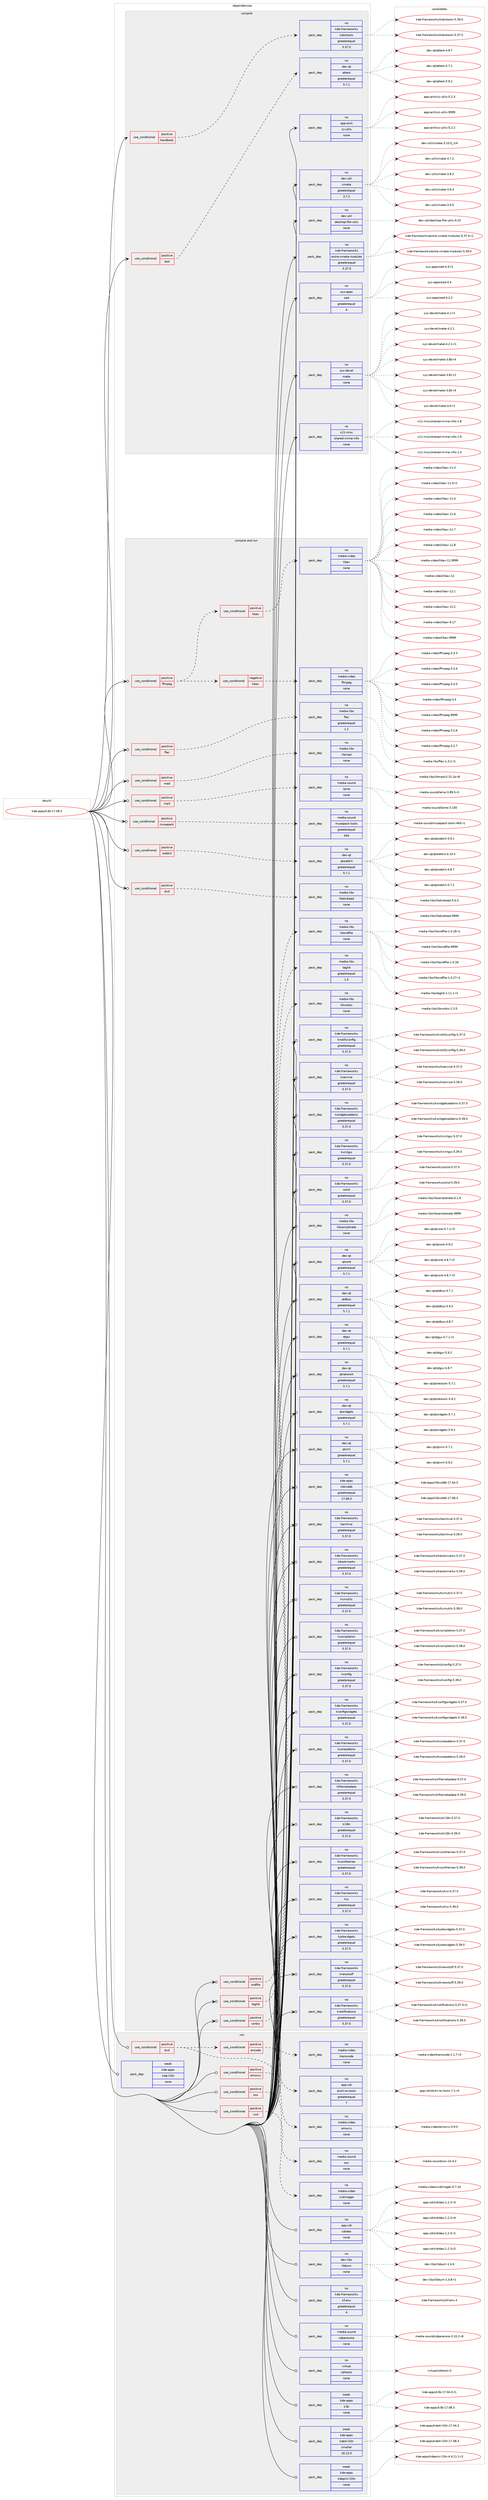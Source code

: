 digraph prolog {

# *************
# Graph options
# *************

newrank=true;
concentrate=true;
compound=true;
graph [rankdir=LR,fontname=Helvetica,fontsize=10,ranksep=1.5];#, ranksep=2.5, nodesep=0.2];
edge  [arrowhead=vee];
node  [fontname=Helvetica,fontsize=10];

# **********
# The ebuild
# **********

subgraph cluster_leftcol {
color=gray;
rank=same;
label=<<i>ebuild</i>>;
id [label="kde-apps/k3b-17.08.3", color=red, width=4, href="../kde-apps/k3b-17.08.3.svg"];
}

# ****************
# The dependencies
# ****************

subgraph cluster_midcol {
color=gray;
label=<<i>dependencies</i>>;
subgraph cluster_compile {
fillcolor="#eeeeee";
style=filled;
label=<<i>compile</i>>;
subgraph cond82483 {
dependency315741 [label=<<TABLE BORDER="0" CELLBORDER="1" CELLSPACING="0" CELLPADDING="4"><TR><TD ROWSPAN="3" CELLPADDING="10">use_conditional</TD></TR><TR><TD>positive</TD></TR><TR><TD>handbook</TD></TR></TABLE>>, shape=none, color=red];
subgraph pack228267 {
dependency315742 [label=<<TABLE BORDER="0" CELLBORDER="1" CELLSPACING="0" CELLPADDING="4" WIDTH="220"><TR><TD ROWSPAN="6" CELLPADDING="30">pack_dep</TD></TR><TR><TD WIDTH="110">no</TD></TR><TR><TD>kde-frameworks</TD></TR><TR><TD>kdoctools</TD></TR><TR><TD>greaterequal</TD></TR><TR><TD>5.37.0</TD></TR></TABLE>>, shape=none, color=blue];
}
dependency315741:e -> dependency315742:w [weight=20,style="dashed",arrowhead="vee"];
}
id:e -> dependency315741:w [weight=20,style="solid",arrowhead="vee"];
subgraph cond82484 {
dependency315743 [label=<<TABLE BORDER="0" CELLBORDER="1" CELLSPACING="0" CELLPADDING="4"><TR><TD ROWSPAN="3" CELLPADDING="10">use_conditional</TD></TR><TR><TD>positive</TD></TR><TR><TD>test</TD></TR></TABLE>>, shape=none, color=red];
subgraph pack228268 {
dependency315744 [label=<<TABLE BORDER="0" CELLBORDER="1" CELLSPACING="0" CELLPADDING="4" WIDTH="220"><TR><TD ROWSPAN="6" CELLPADDING="30">pack_dep</TD></TR><TR><TD WIDTH="110">no</TD></TR><TR><TD>dev-qt</TD></TR><TR><TD>qttest</TD></TR><TR><TD>greaterequal</TD></TR><TR><TD>5.7.1</TD></TR></TABLE>>, shape=none, color=blue];
}
dependency315743:e -> dependency315744:w [weight=20,style="dashed",arrowhead="vee"];
}
id:e -> dependency315743:w [weight=20,style="solid",arrowhead="vee"];
subgraph pack228269 {
dependency315745 [label=<<TABLE BORDER="0" CELLBORDER="1" CELLSPACING="0" CELLPADDING="4" WIDTH="220"><TR><TD ROWSPAN="6" CELLPADDING="30">pack_dep</TD></TR><TR><TD WIDTH="110">no</TD></TR><TR><TD>app-arch</TD></TR><TR><TD>xz-utils</TD></TR><TR><TD>none</TD></TR><TR><TD></TD></TR></TABLE>>, shape=none, color=blue];
}
id:e -> dependency315745:w [weight=20,style="solid",arrowhead="vee"];
subgraph pack228270 {
dependency315746 [label=<<TABLE BORDER="0" CELLBORDER="1" CELLSPACING="0" CELLPADDING="4" WIDTH="220"><TR><TD ROWSPAN="6" CELLPADDING="30">pack_dep</TD></TR><TR><TD WIDTH="110">no</TD></TR><TR><TD>dev-util</TD></TR><TR><TD>cmake</TD></TR><TR><TD>greaterequal</TD></TR><TR><TD>3.7.2</TD></TR></TABLE>>, shape=none, color=blue];
}
id:e -> dependency315746:w [weight=20,style="solid",arrowhead="vee"];
subgraph pack228271 {
dependency315747 [label=<<TABLE BORDER="0" CELLBORDER="1" CELLSPACING="0" CELLPADDING="4" WIDTH="220"><TR><TD ROWSPAN="6" CELLPADDING="30">pack_dep</TD></TR><TR><TD WIDTH="110">no</TD></TR><TR><TD>dev-util</TD></TR><TR><TD>desktop-file-utils</TD></TR><TR><TD>none</TD></TR><TR><TD></TD></TR></TABLE>>, shape=none, color=blue];
}
id:e -> dependency315747:w [weight=20,style="solid",arrowhead="vee"];
subgraph pack228272 {
dependency315748 [label=<<TABLE BORDER="0" CELLBORDER="1" CELLSPACING="0" CELLPADDING="4" WIDTH="220"><TR><TD ROWSPAN="6" CELLPADDING="30">pack_dep</TD></TR><TR><TD WIDTH="110">no</TD></TR><TR><TD>kde-frameworks</TD></TR><TR><TD>extra-cmake-modules</TD></TR><TR><TD>greaterequal</TD></TR><TR><TD>5.37.0</TD></TR></TABLE>>, shape=none, color=blue];
}
id:e -> dependency315748:w [weight=20,style="solid",arrowhead="vee"];
subgraph pack228273 {
dependency315749 [label=<<TABLE BORDER="0" CELLBORDER="1" CELLSPACING="0" CELLPADDING="4" WIDTH="220"><TR><TD ROWSPAN="6" CELLPADDING="30">pack_dep</TD></TR><TR><TD WIDTH="110">no</TD></TR><TR><TD>sys-apps</TD></TR><TR><TD>sed</TD></TR><TR><TD>greaterequal</TD></TR><TR><TD>4</TD></TR></TABLE>>, shape=none, color=blue];
}
id:e -> dependency315749:w [weight=20,style="solid",arrowhead="vee"];
subgraph pack228274 {
dependency315750 [label=<<TABLE BORDER="0" CELLBORDER="1" CELLSPACING="0" CELLPADDING="4" WIDTH="220"><TR><TD ROWSPAN="6" CELLPADDING="30">pack_dep</TD></TR><TR><TD WIDTH="110">no</TD></TR><TR><TD>sys-devel</TD></TR><TR><TD>make</TD></TR><TR><TD>none</TD></TR><TR><TD></TD></TR></TABLE>>, shape=none, color=blue];
}
id:e -> dependency315750:w [weight=20,style="solid",arrowhead="vee"];
subgraph pack228275 {
dependency315751 [label=<<TABLE BORDER="0" CELLBORDER="1" CELLSPACING="0" CELLPADDING="4" WIDTH="220"><TR><TD ROWSPAN="6" CELLPADDING="30">pack_dep</TD></TR><TR><TD WIDTH="110">no</TD></TR><TR><TD>x11-misc</TD></TR><TR><TD>shared-mime-info</TD></TR><TR><TD>none</TD></TR><TR><TD></TD></TR></TABLE>>, shape=none, color=blue];
}
id:e -> dependency315751:w [weight=20,style="solid",arrowhead="vee"];
}
subgraph cluster_compileandrun {
fillcolor="#eeeeee";
style=filled;
label=<<i>compile and run</i>>;
subgraph cond82485 {
dependency315752 [label=<<TABLE BORDER="0" CELLBORDER="1" CELLSPACING="0" CELLPADDING="4"><TR><TD ROWSPAN="3" CELLPADDING="10">use_conditional</TD></TR><TR><TD>positive</TD></TR><TR><TD>dvd</TD></TR></TABLE>>, shape=none, color=red];
subgraph pack228276 {
dependency315753 [label=<<TABLE BORDER="0" CELLBORDER="1" CELLSPACING="0" CELLPADDING="4" WIDTH="220"><TR><TD ROWSPAN="6" CELLPADDING="30">pack_dep</TD></TR><TR><TD WIDTH="110">no</TD></TR><TR><TD>media-libs</TD></TR><TR><TD>libdvdread</TD></TR><TR><TD>none</TD></TR><TR><TD></TD></TR></TABLE>>, shape=none, color=blue];
}
dependency315752:e -> dependency315753:w [weight=20,style="dashed",arrowhead="vee"];
}
id:e -> dependency315752:w [weight=20,style="solid",arrowhead="odotvee"];
subgraph cond82486 {
dependency315754 [label=<<TABLE BORDER="0" CELLBORDER="1" CELLSPACING="0" CELLPADDING="4"><TR><TD ROWSPAN="3" CELLPADDING="10">use_conditional</TD></TR><TR><TD>positive</TD></TR><TR><TD>ffmpeg</TD></TR></TABLE>>, shape=none, color=red];
subgraph cond82487 {
dependency315755 [label=<<TABLE BORDER="0" CELLBORDER="1" CELLSPACING="0" CELLPADDING="4"><TR><TD ROWSPAN="3" CELLPADDING="10">use_conditional</TD></TR><TR><TD>positive</TD></TR><TR><TD>libav</TD></TR></TABLE>>, shape=none, color=red];
subgraph pack228277 {
dependency315756 [label=<<TABLE BORDER="0" CELLBORDER="1" CELLSPACING="0" CELLPADDING="4" WIDTH="220"><TR><TD ROWSPAN="6" CELLPADDING="30">pack_dep</TD></TR><TR><TD WIDTH="110">no</TD></TR><TR><TD>media-video</TD></TR><TR><TD>libav</TD></TR><TR><TD>none</TD></TR><TR><TD></TD></TR></TABLE>>, shape=none, color=blue];
}
dependency315755:e -> dependency315756:w [weight=20,style="dashed",arrowhead="vee"];
}
dependency315754:e -> dependency315755:w [weight=20,style="dashed",arrowhead="vee"];
subgraph cond82488 {
dependency315757 [label=<<TABLE BORDER="0" CELLBORDER="1" CELLSPACING="0" CELLPADDING="4"><TR><TD ROWSPAN="3" CELLPADDING="10">use_conditional</TD></TR><TR><TD>negative</TD></TR><TR><TD>libav</TD></TR></TABLE>>, shape=none, color=red];
subgraph pack228278 {
dependency315758 [label=<<TABLE BORDER="0" CELLBORDER="1" CELLSPACING="0" CELLPADDING="4" WIDTH="220"><TR><TD ROWSPAN="6" CELLPADDING="30">pack_dep</TD></TR><TR><TD WIDTH="110">no</TD></TR><TR><TD>media-video</TD></TR><TR><TD>ffmpeg</TD></TR><TR><TD>none</TD></TR><TR><TD></TD></TR></TABLE>>, shape=none, color=blue];
}
dependency315757:e -> dependency315758:w [weight=20,style="dashed",arrowhead="vee"];
}
dependency315754:e -> dependency315757:w [weight=20,style="dashed",arrowhead="vee"];
}
id:e -> dependency315754:w [weight=20,style="solid",arrowhead="odotvee"];
subgraph cond82489 {
dependency315759 [label=<<TABLE BORDER="0" CELLBORDER="1" CELLSPACING="0" CELLPADDING="4"><TR><TD ROWSPAN="3" CELLPADDING="10">use_conditional</TD></TR><TR><TD>positive</TD></TR><TR><TD>flac</TD></TR></TABLE>>, shape=none, color=red];
subgraph pack228279 {
dependency315760 [label=<<TABLE BORDER="0" CELLBORDER="1" CELLSPACING="0" CELLPADDING="4" WIDTH="220"><TR><TD ROWSPAN="6" CELLPADDING="30">pack_dep</TD></TR><TR><TD WIDTH="110">no</TD></TR><TR><TD>media-libs</TD></TR><TR><TD>flac</TD></TR><TR><TD>greaterequal</TD></TR><TR><TD>1.2</TD></TR></TABLE>>, shape=none, color=blue];
}
dependency315759:e -> dependency315760:w [weight=20,style="dashed",arrowhead="vee"];
}
id:e -> dependency315759:w [weight=20,style="solid",arrowhead="odotvee"];
subgraph cond82490 {
dependency315761 [label=<<TABLE BORDER="0" CELLBORDER="1" CELLSPACING="0" CELLPADDING="4"><TR><TD ROWSPAN="3" CELLPADDING="10">use_conditional</TD></TR><TR><TD>positive</TD></TR><TR><TD>mad</TD></TR></TABLE>>, shape=none, color=red];
subgraph pack228280 {
dependency315762 [label=<<TABLE BORDER="0" CELLBORDER="1" CELLSPACING="0" CELLPADDING="4" WIDTH="220"><TR><TD ROWSPAN="6" CELLPADDING="30">pack_dep</TD></TR><TR><TD WIDTH="110">no</TD></TR><TR><TD>media-libs</TD></TR><TR><TD>libmad</TD></TR><TR><TD>none</TD></TR><TR><TD></TD></TR></TABLE>>, shape=none, color=blue];
}
dependency315761:e -> dependency315762:w [weight=20,style="dashed",arrowhead="vee"];
}
id:e -> dependency315761:w [weight=20,style="solid",arrowhead="odotvee"];
subgraph cond82491 {
dependency315763 [label=<<TABLE BORDER="0" CELLBORDER="1" CELLSPACING="0" CELLPADDING="4"><TR><TD ROWSPAN="3" CELLPADDING="10">use_conditional</TD></TR><TR><TD>positive</TD></TR><TR><TD>mp3</TD></TR></TABLE>>, shape=none, color=red];
subgraph pack228281 {
dependency315764 [label=<<TABLE BORDER="0" CELLBORDER="1" CELLSPACING="0" CELLPADDING="4" WIDTH="220"><TR><TD ROWSPAN="6" CELLPADDING="30">pack_dep</TD></TR><TR><TD WIDTH="110">no</TD></TR><TR><TD>media-sound</TD></TR><TR><TD>lame</TD></TR><TR><TD>none</TD></TR><TR><TD></TD></TR></TABLE>>, shape=none, color=blue];
}
dependency315763:e -> dependency315764:w [weight=20,style="dashed",arrowhead="vee"];
}
id:e -> dependency315763:w [weight=20,style="solid",arrowhead="odotvee"];
subgraph cond82492 {
dependency315765 [label=<<TABLE BORDER="0" CELLBORDER="1" CELLSPACING="0" CELLPADDING="4"><TR><TD ROWSPAN="3" CELLPADDING="10">use_conditional</TD></TR><TR><TD>positive</TD></TR><TR><TD>musepack</TD></TR></TABLE>>, shape=none, color=red];
subgraph pack228282 {
dependency315766 [label=<<TABLE BORDER="0" CELLBORDER="1" CELLSPACING="0" CELLPADDING="4" WIDTH="220"><TR><TD ROWSPAN="6" CELLPADDING="30">pack_dep</TD></TR><TR><TD WIDTH="110">no</TD></TR><TR><TD>media-sound</TD></TR><TR><TD>musepack-tools</TD></TR><TR><TD>greaterequal</TD></TR><TR><TD>444</TD></TR></TABLE>>, shape=none, color=blue];
}
dependency315765:e -> dependency315766:w [weight=20,style="dashed",arrowhead="vee"];
}
id:e -> dependency315765:w [weight=20,style="solid",arrowhead="odotvee"];
subgraph cond82493 {
dependency315767 [label=<<TABLE BORDER="0" CELLBORDER="1" CELLSPACING="0" CELLPADDING="4"><TR><TD ROWSPAN="3" CELLPADDING="10">use_conditional</TD></TR><TR><TD>positive</TD></TR><TR><TD>sndfile</TD></TR></TABLE>>, shape=none, color=red];
subgraph pack228283 {
dependency315768 [label=<<TABLE BORDER="0" CELLBORDER="1" CELLSPACING="0" CELLPADDING="4" WIDTH="220"><TR><TD ROWSPAN="6" CELLPADDING="30">pack_dep</TD></TR><TR><TD WIDTH="110">no</TD></TR><TR><TD>media-libs</TD></TR><TR><TD>libsndfile</TD></TR><TR><TD>none</TD></TR><TR><TD></TD></TR></TABLE>>, shape=none, color=blue];
}
dependency315767:e -> dependency315768:w [weight=20,style="dashed",arrowhead="vee"];
}
id:e -> dependency315767:w [weight=20,style="solid",arrowhead="odotvee"];
subgraph cond82494 {
dependency315769 [label=<<TABLE BORDER="0" CELLBORDER="1" CELLSPACING="0" CELLPADDING="4"><TR><TD ROWSPAN="3" CELLPADDING="10">use_conditional</TD></TR><TR><TD>positive</TD></TR><TR><TD>taglib</TD></TR></TABLE>>, shape=none, color=red];
subgraph pack228284 {
dependency315770 [label=<<TABLE BORDER="0" CELLBORDER="1" CELLSPACING="0" CELLPADDING="4" WIDTH="220"><TR><TD ROWSPAN="6" CELLPADDING="30">pack_dep</TD></TR><TR><TD WIDTH="110">no</TD></TR><TR><TD>media-libs</TD></TR><TR><TD>taglib</TD></TR><TR><TD>greaterequal</TD></TR><TR><TD>1.5</TD></TR></TABLE>>, shape=none, color=blue];
}
dependency315769:e -> dependency315770:w [weight=20,style="dashed",arrowhead="vee"];
}
id:e -> dependency315769:w [weight=20,style="solid",arrowhead="odotvee"];
subgraph cond82495 {
dependency315771 [label=<<TABLE BORDER="0" CELLBORDER="1" CELLSPACING="0" CELLPADDING="4"><TR><TD ROWSPAN="3" CELLPADDING="10">use_conditional</TD></TR><TR><TD>positive</TD></TR><TR><TD>vorbis</TD></TR></TABLE>>, shape=none, color=red];
subgraph pack228285 {
dependency315772 [label=<<TABLE BORDER="0" CELLBORDER="1" CELLSPACING="0" CELLPADDING="4" WIDTH="220"><TR><TD ROWSPAN="6" CELLPADDING="30">pack_dep</TD></TR><TR><TD WIDTH="110">no</TD></TR><TR><TD>media-libs</TD></TR><TR><TD>libvorbis</TD></TR><TR><TD>none</TD></TR><TR><TD></TD></TR></TABLE>>, shape=none, color=blue];
}
dependency315771:e -> dependency315772:w [weight=20,style="dashed",arrowhead="vee"];
}
id:e -> dependency315771:w [weight=20,style="solid",arrowhead="odotvee"];
subgraph cond82496 {
dependency315773 [label=<<TABLE BORDER="0" CELLBORDER="1" CELLSPACING="0" CELLPADDING="4"><TR><TD ROWSPAN="3" CELLPADDING="10">use_conditional</TD></TR><TR><TD>positive</TD></TR><TR><TD>webkit</TD></TR></TABLE>>, shape=none, color=red];
subgraph pack228286 {
dependency315774 [label=<<TABLE BORDER="0" CELLBORDER="1" CELLSPACING="0" CELLPADDING="4" WIDTH="220"><TR><TD ROWSPAN="6" CELLPADDING="30">pack_dep</TD></TR><TR><TD WIDTH="110">no</TD></TR><TR><TD>dev-qt</TD></TR><TR><TD>qtwebkit</TD></TR><TR><TD>greaterequal</TD></TR><TR><TD>5.7.1</TD></TR></TABLE>>, shape=none, color=blue];
}
dependency315773:e -> dependency315774:w [weight=20,style="dashed",arrowhead="vee"];
}
id:e -> dependency315773:w [weight=20,style="solid",arrowhead="odotvee"];
subgraph pack228287 {
dependency315775 [label=<<TABLE BORDER="0" CELLBORDER="1" CELLSPACING="0" CELLPADDING="4" WIDTH="220"><TR><TD ROWSPAN="6" CELLPADDING="30">pack_dep</TD></TR><TR><TD WIDTH="110">no</TD></TR><TR><TD>dev-qt</TD></TR><TR><TD>qtcore</TD></TR><TR><TD>greaterequal</TD></TR><TR><TD>5.7.1</TD></TR></TABLE>>, shape=none, color=blue];
}
id:e -> dependency315775:w [weight=20,style="solid",arrowhead="odotvee"];
subgraph pack228288 {
dependency315776 [label=<<TABLE BORDER="0" CELLBORDER="1" CELLSPACING="0" CELLPADDING="4" WIDTH="220"><TR><TD ROWSPAN="6" CELLPADDING="30">pack_dep</TD></TR><TR><TD WIDTH="110">no</TD></TR><TR><TD>dev-qt</TD></TR><TR><TD>qtdbus</TD></TR><TR><TD>greaterequal</TD></TR><TR><TD>5.7.1</TD></TR></TABLE>>, shape=none, color=blue];
}
id:e -> dependency315776:w [weight=20,style="solid",arrowhead="odotvee"];
subgraph pack228289 {
dependency315777 [label=<<TABLE BORDER="0" CELLBORDER="1" CELLSPACING="0" CELLPADDING="4" WIDTH="220"><TR><TD ROWSPAN="6" CELLPADDING="30">pack_dep</TD></TR><TR><TD WIDTH="110">no</TD></TR><TR><TD>dev-qt</TD></TR><TR><TD>qtgui</TD></TR><TR><TD>greaterequal</TD></TR><TR><TD>5.7.1</TD></TR></TABLE>>, shape=none, color=blue];
}
id:e -> dependency315777:w [weight=20,style="solid",arrowhead="odotvee"];
subgraph pack228290 {
dependency315778 [label=<<TABLE BORDER="0" CELLBORDER="1" CELLSPACING="0" CELLPADDING="4" WIDTH="220"><TR><TD ROWSPAN="6" CELLPADDING="30">pack_dep</TD></TR><TR><TD WIDTH="110">no</TD></TR><TR><TD>dev-qt</TD></TR><TR><TD>qtnetwork</TD></TR><TR><TD>greaterequal</TD></TR><TR><TD>5.7.1</TD></TR></TABLE>>, shape=none, color=blue];
}
id:e -> dependency315778:w [weight=20,style="solid",arrowhead="odotvee"];
subgraph pack228291 {
dependency315779 [label=<<TABLE BORDER="0" CELLBORDER="1" CELLSPACING="0" CELLPADDING="4" WIDTH="220"><TR><TD ROWSPAN="6" CELLPADDING="30">pack_dep</TD></TR><TR><TD WIDTH="110">no</TD></TR><TR><TD>dev-qt</TD></TR><TR><TD>qtwidgets</TD></TR><TR><TD>greaterequal</TD></TR><TR><TD>5.7.1</TD></TR></TABLE>>, shape=none, color=blue];
}
id:e -> dependency315779:w [weight=20,style="solid",arrowhead="odotvee"];
subgraph pack228292 {
dependency315780 [label=<<TABLE BORDER="0" CELLBORDER="1" CELLSPACING="0" CELLPADDING="4" WIDTH="220"><TR><TD ROWSPAN="6" CELLPADDING="30">pack_dep</TD></TR><TR><TD WIDTH="110">no</TD></TR><TR><TD>dev-qt</TD></TR><TR><TD>qtxml</TD></TR><TR><TD>greaterequal</TD></TR><TR><TD>5.7.1</TD></TR></TABLE>>, shape=none, color=blue];
}
id:e -> dependency315780:w [weight=20,style="solid",arrowhead="odotvee"];
subgraph pack228293 {
dependency315781 [label=<<TABLE BORDER="0" CELLBORDER="1" CELLSPACING="0" CELLPADDING="4" WIDTH="220"><TR><TD ROWSPAN="6" CELLPADDING="30">pack_dep</TD></TR><TR><TD WIDTH="110">no</TD></TR><TR><TD>kde-apps</TD></TR><TR><TD>libkcddb</TD></TR><TR><TD>greaterequal</TD></TR><TR><TD>17.08.3</TD></TR></TABLE>>, shape=none, color=blue];
}
id:e -> dependency315781:w [weight=20,style="solid",arrowhead="odotvee"];
subgraph pack228294 {
dependency315782 [label=<<TABLE BORDER="0" CELLBORDER="1" CELLSPACING="0" CELLPADDING="4" WIDTH="220"><TR><TD ROWSPAN="6" CELLPADDING="30">pack_dep</TD></TR><TR><TD WIDTH="110">no</TD></TR><TR><TD>kde-frameworks</TD></TR><TR><TD>karchive</TD></TR><TR><TD>greaterequal</TD></TR><TR><TD>5.37.0</TD></TR></TABLE>>, shape=none, color=blue];
}
id:e -> dependency315782:w [weight=20,style="solid",arrowhead="odotvee"];
subgraph pack228295 {
dependency315783 [label=<<TABLE BORDER="0" CELLBORDER="1" CELLSPACING="0" CELLPADDING="4" WIDTH="220"><TR><TD ROWSPAN="6" CELLPADDING="30">pack_dep</TD></TR><TR><TD WIDTH="110">no</TD></TR><TR><TD>kde-frameworks</TD></TR><TR><TD>kbookmarks</TD></TR><TR><TD>greaterequal</TD></TR><TR><TD>5.37.0</TD></TR></TABLE>>, shape=none, color=blue];
}
id:e -> dependency315783:w [weight=20,style="solid",arrowhead="odotvee"];
subgraph pack228296 {
dependency315784 [label=<<TABLE BORDER="0" CELLBORDER="1" CELLSPACING="0" CELLPADDING="4" WIDTH="220"><TR><TD ROWSPAN="6" CELLPADDING="30">pack_dep</TD></TR><TR><TD WIDTH="110">no</TD></TR><TR><TD>kde-frameworks</TD></TR><TR><TD>kcmutils</TD></TR><TR><TD>greaterequal</TD></TR><TR><TD>5.37.0</TD></TR></TABLE>>, shape=none, color=blue];
}
id:e -> dependency315784:w [weight=20,style="solid",arrowhead="odotvee"];
subgraph pack228297 {
dependency315785 [label=<<TABLE BORDER="0" CELLBORDER="1" CELLSPACING="0" CELLPADDING="4" WIDTH="220"><TR><TD ROWSPAN="6" CELLPADDING="30">pack_dep</TD></TR><TR><TD WIDTH="110">no</TD></TR><TR><TD>kde-frameworks</TD></TR><TR><TD>kcompletion</TD></TR><TR><TD>greaterequal</TD></TR><TR><TD>5.37.0</TD></TR></TABLE>>, shape=none, color=blue];
}
id:e -> dependency315785:w [weight=20,style="solid",arrowhead="odotvee"];
subgraph pack228298 {
dependency315786 [label=<<TABLE BORDER="0" CELLBORDER="1" CELLSPACING="0" CELLPADDING="4" WIDTH="220"><TR><TD ROWSPAN="6" CELLPADDING="30">pack_dep</TD></TR><TR><TD WIDTH="110">no</TD></TR><TR><TD>kde-frameworks</TD></TR><TR><TD>kconfig</TD></TR><TR><TD>greaterequal</TD></TR><TR><TD>5.37.0</TD></TR></TABLE>>, shape=none, color=blue];
}
id:e -> dependency315786:w [weight=20,style="solid",arrowhead="odotvee"];
subgraph pack228299 {
dependency315787 [label=<<TABLE BORDER="0" CELLBORDER="1" CELLSPACING="0" CELLPADDING="4" WIDTH="220"><TR><TD ROWSPAN="6" CELLPADDING="30">pack_dep</TD></TR><TR><TD WIDTH="110">no</TD></TR><TR><TD>kde-frameworks</TD></TR><TR><TD>kconfigwidgets</TD></TR><TR><TD>greaterequal</TD></TR><TR><TD>5.37.0</TD></TR></TABLE>>, shape=none, color=blue];
}
id:e -> dependency315787:w [weight=20,style="solid",arrowhead="odotvee"];
subgraph pack228300 {
dependency315788 [label=<<TABLE BORDER="0" CELLBORDER="1" CELLSPACING="0" CELLPADDING="4" WIDTH="220"><TR><TD ROWSPAN="6" CELLPADDING="30">pack_dep</TD></TR><TR><TD WIDTH="110">no</TD></TR><TR><TD>kde-frameworks</TD></TR><TR><TD>kcoreaddons</TD></TR><TR><TD>greaterequal</TD></TR><TR><TD>5.37.0</TD></TR></TABLE>>, shape=none, color=blue];
}
id:e -> dependency315788:w [weight=20,style="solid",arrowhead="odotvee"];
subgraph pack228301 {
dependency315789 [label=<<TABLE BORDER="0" CELLBORDER="1" CELLSPACING="0" CELLPADDING="4" WIDTH="220"><TR><TD ROWSPAN="6" CELLPADDING="30">pack_dep</TD></TR><TR><TD WIDTH="110">no</TD></TR><TR><TD>kde-frameworks</TD></TR><TR><TD>kfilemetadata</TD></TR><TR><TD>greaterequal</TD></TR><TR><TD>5.37.0</TD></TR></TABLE>>, shape=none, color=blue];
}
id:e -> dependency315789:w [weight=20,style="solid",arrowhead="odotvee"];
subgraph pack228302 {
dependency315790 [label=<<TABLE BORDER="0" CELLBORDER="1" CELLSPACING="0" CELLPADDING="4" WIDTH="220"><TR><TD ROWSPAN="6" CELLPADDING="30">pack_dep</TD></TR><TR><TD WIDTH="110">no</TD></TR><TR><TD>kde-frameworks</TD></TR><TR><TD>ki18n</TD></TR><TR><TD>greaterequal</TD></TR><TR><TD>5.37.0</TD></TR></TABLE>>, shape=none, color=blue];
}
id:e -> dependency315790:w [weight=20,style="solid",arrowhead="odotvee"];
subgraph pack228303 {
dependency315791 [label=<<TABLE BORDER="0" CELLBORDER="1" CELLSPACING="0" CELLPADDING="4" WIDTH="220"><TR><TD ROWSPAN="6" CELLPADDING="30">pack_dep</TD></TR><TR><TD WIDTH="110">no</TD></TR><TR><TD>kde-frameworks</TD></TR><TR><TD>kiconthemes</TD></TR><TR><TD>greaterequal</TD></TR><TR><TD>5.37.0</TD></TR></TABLE>>, shape=none, color=blue];
}
id:e -> dependency315791:w [weight=20,style="solid",arrowhead="odotvee"];
subgraph pack228304 {
dependency315792 [label=<<TABLE BORDER="0" CELLBORDER="1" CELLSPACING="0" CELLPADDING="4" WIDTH="220"><TR><TD ROWSPAN="6" CELLPADDING="30">pack_dep</TD></TR><TR><TD WIDTH="110">no</TD></TR><TR><TD>kde-frameworks</TD></TR><TR><TD>kio</TD></TR><TR><TD>greaterequal</TD></TR><TR><TD>5.37.0</TD></TR></TABLE>>, shape=none, color=blue];
}
id:e -> dependency315792:w [weight=20,style="solid",arrowhead="odotvee"];
subgraph pack228305 {
dependency315793 [label=<<TABLE BORDER="0" CELLBORDER="1" CELLSPACING="0" CELLPADDING="4" WIDTH="220"><TR><TD ROWSPAN="6" CELLPADDING="30">pack_dep</TD></TR><TR><TD WIDTH="110">no</TD></TR><TR><TD>kde-frameworks</TD></TR><TR><TD>kjobwidgets</TD></TR><TR><TD>greaterequal</TD></TR><TR><TD>5.37.0</TD></TR></TABLE>>, shape=none, color=blue];
}
id:e -> dependency315793:w [weight=20,style="solid",arrowhead="odotvee"];
subgraph pack228306 {
dependency315794 [label=<<TABLE BORDER="0" CELLBORDER="1" CELLSPACING="0" CELLPADDING="4" WIDTH="220"><TR><TD ROWSPAN="6" CELLPADDING="30">pack_dep</TD></TR><TR><TD WIDTH="110">no</TD></TR><TR><TD>kde-frameworks</TD></TR><TR><TD>knewstuff</TD></TR><TR><TD>greaterequal</TD></TR><TR><TD>5.37.0</TD></TR></TABLE>>, shape=none, color=blue];
}
id:e -> dependency315794:w [weight=20,style="solid",arrowhead="odotvee"];
subgraph pack228307 {
dependency315795 [label=<<TABLE BORDER="0" CELLBORDER="1" CELLSPACING="0" CELLPADDING="4" WIDTH="220"><TR><TD ROWSPAN="6" CELLPADDING="30">pack_dep</TD></TR><TR><TD WIDTH="110">no</TD></TR><TR><TD>kde-frameworks</TD></TR><TR><TD>knotifications</TD></TR><TR><TD>greaterequal</TD></TR><TR><TD>5.37.0</TD></TR></TABLE>>, shape=none, color=blue];
}
id:e -> dependency315795:w [weight=20,style="solid",arrowhead="odotvee"];
subgraph pack228308 {
dependency315796 [label=<<TABLE BORDER="0" CELLBORDER="1" CELLSPACING="0" CELLPADDING="4" WIDTH="220"><TR><TD ROWSPAN="6" CELLPADDING="30">pack_dep</TD></TR><TR><TD WIDTH="110">no</TD></TR><TR><TD>kde-frameworks</TD></TR><TR><TD>knotifyconfig</TD></TR><TR><TD>greaterequal</TD></TR><TR><TD>5.37.0</TD></TR></TABLE>>, shape=none, color=blue];
}
id:e -> dependency315796:w [weight=20,style="solid",arrowhead="odotvee"];
subgraph pack228309 {
dependency315797 [label=<<TABLE BORDER="0" CELLBORDER="1" CELLSPACING="0" CELLPADDING="4" WIDTH="220"><TR><TD ROWSPAN="6" CELLPADDING="30">pack_dep</TD></TR><TR><TD WIDTH="110">no</TD></TR><TR><TD>kde-frameworks</TD></TR><TR><TD>kservice</TD></TR><TR><TD>greaterequal</TD></TR><TR><TD>5.37.0</TD></TR></TABLE>>, shape=none, color=blue];
}
id:e -> dependency315797:w [weight=20,style="solid",arrowhead="odotvee"];
subgraph pack228310 {
dependency315798 [label=<<TABLE BORDER="0" CELLBORDER="1" CELLSPACING="0" CELLPADDING="4" WIDTH="220"><TR><TD ROWSPAN="6" CELLPADDING="30">pack_dep</TD></TR><TR><TD WIDTH="110">no</TD></TR><TR><TD>kde-frameworks</TD></TR><TR><TD>kwidgetsaddons</TD></TR><TR><TD>greaterequal</TD></TR><TR><TD>5.37.0</TD></TR></TABLE>>, shape=none, color=blue];
}
id:e -> dependency315798:w [weight=20,style="solid",arrowhead="odotvee"];
subgraph pack228311 {
dependency315799 [label=<<TABLE BORDER="0" CELLBORDER="1" CELLSPACING="0" CELLPADDING="4" WIDTH="220"><TR><TD ROWSPAN="6" CELLPADDING="30">pack_dep</TD></TR><TR><TD WIDTH="110">no</TD></TR><TR><TD>kde-frameworks</TD></TR><TR><TD>kxmlgui</TD></TR><TR><TD>greaterequal</TD></TR><TR><TD>5.37.0</TD></TR></TABLE>>, shape=none, color=blue];
}
id:e -> dependency315799:w [weight=20,style="solid",arrowhead="odotvee"];
subgraph pack228312 {
dependency315800 [label=<<TABLE BORDER="0" CELLBORDER="1" CELLSPACING="0" CELLPADDING="4" WIDTH="220"><TR><TD ROWSPAN="6" CELLPADDING="30">pack_dep</TD></TR><TR><TD WIDTH="110">no</TD></TR><TR><TD>kde-frameworks</TD></TR><TR><TD>solid</TD></TR><TR><TD>greaterequal</TD></TR><TR><TD>5.37.0</TD></TR></TABLE>>, shape=none, color=blue];
}
id:e -> dependency315800:w [weight=20,style="solid",arrowhead="odotvee"];
subgraph pack228313 {
dependency315801 [label=<<TABLE BORDER="0" CELLBORDER="1" CELLSPACING="0" CELLPADDING="4" WIDTH="220"><TR><TD ROWSPAN="6" CELLPADDING="30">pack_dep</TD></TR><TR><TD WIDTH="110">no</TD></TR><TR><TD>media-libs</TD></TR><TR><TD>libsamplerate</TD></TR><TR><TD>none</TD></TR><TR><TD></TD></TR></TABLE>>, shape=none, color=blue];
}
id:e -> dependency315801:w [weight=20,style="solid",arrowhead="odotvee"];
}
subgraph cluster_run {
fillcolor="#eeeeee";
style=filled;
label=<<i>run</i>>;
subgraph cond82497 {
dependency315802 [label=<<TABLE BORDER="0" CELLBORDER="1" CELLSPACING="0" CELLPADDING="4"><TR><TD ROWSPAN="3" CELLPADDING="10">use_conditional</TD></TR><TR><TD>positive</TD></TR><TR><TD>dvd</TD></TR></TABLE>>, shape=none, color=red];
subgraph pack228314 {
dependency315803 [label=<<TABLE BORDER="0" CELLBORDER="1" CELLSPACING="0" CELLPADDING="4" WIDTH="220"><TR><TD ROWSPAN="6" CELLPADDING="30">pack_dep</TD></TR><TR><TD WIDTH="110">no</TD></TR><TR><TD>app-cdr</TD></TR><TR><TD>dvd+rw-tools</TD></TR><TR><TD>greaterequal</TD></TR><TR><TD>7</TD></TR></TABLE>>, shape=none, color=blue];
}
dependency315802:e -> dependency315803:w [weight=20,style="dashed",arrowhead="vee"];
subgraph cond82498 {
dependency315804 [label=<<TABLE BORDER="0" CELLBORDER="1" CELLSPACING="0" CELLPADDING="4"><TR><TD ROWSPAN="3" CELLPADDING="10">use_conditional</TD></TR><TR><TD>positive</TD></TR><TR><TD>encode</TD></TR></TABLE>>, shape=none, color=red];
subgraph pack228315 {
dependency315805 [label=<<TABLE BORDER="0" CELLBORDER="1" CELLSPACING="0" CELLPADDING="4" WIDTH="220"><TR><TD ROWSPAN="6" CELLPADDING="30">pack_dep</TD></TR><TR><TD WIDTH="110">no</TD></TR><TR><TD>media-video</TD></TR><TR><TD>transcode</TD></TR><TR><TD>none</TD></TR><TR><TD></TD></TR></TABLE>>, shape=none, color=blue];
}
dependency315804:e -> dependency315805:w [weight=20,style="dashed",arrowhead="vee"];
}
dependency315802:e -> dependency315804:w [weight=20,style="dashed",arrowhead="vee"];
}
id:e -> dependency315802:w [weight=20,style="solid",arrowhead="odot"];
subgraph cond82499 {
dependency315806 [label=<<TABLE BORDER="0" CELLBORDER="1" CELLSPACING="0" CELLPADDING="4"><TR><TD ROWSPAN="3" CELLPADDING="10">use_conditional</TD></TR><TR><TD>positive</TD></TR><TR><TD>emovix</TD></TR></TABLE>>, shape=none, color=red];
subgraph pack228316 {
dependency315807 [label=<<TABLE BORDER="0" CELLBORDER="1" CELLSPACING="0" CELLPADDING="4" WIDTH="220"><TR><TD ROWSPAN="6" CELLPADDING="30">pack_dep</TD></TR><TR><TD WIDTH="110">no</TD></TR><TR><TD>media-video</TD></TR><TR><TD>emovix</TD></TR><TR><TD>none</TD></TR><TR><TD></TD></TR></TABLE>>, shape=none, color=blue];
}
dependency315806:e -> dependency315807:w [weight=20,style="dashed",arrowhead="vee"];
}
id:e -> dependency315806:w [weight=20,style="solid",arrowhead="odot"];
subgraph cond82500 {
dependency315808 [label=<<TABLE BORDER="0" CELLBORDER="1" CELLSPACING="0" CELLPADDING="4"><TR><TD ROWSPAN="3" CELLPADDING="10">use_conditional</TD></TR><TR><TD>positive</TD></TR><TR><TD>sox</TD></TR></TABLE>>, shape=none, color=red];
subgraph pack228317 {
dependency315809 [label=<<TABLE BORDER="0" CELLBORDER="1" CELLSPACING="0" CELLPADDING="4" WIDTH="220"><TR><TD ROWSPAN="6" CELLPADDING="30">pack_dep</TD></TR><TR><TD WIDTH="110">no</TD></TR><TR><TD>media-sound</TD></TR><TR><TD>sox</TD></TR><TR><TD>none</TD></TR><TR><TD></TD></TR></TABLE>>, shape=none, color=blue];
}
dependency315808:e -> dependency315809:w [weight=20,style="dashed",arrowhead="vee"];
}
id:e -> dependency315808:w [weight=20,style="solid",arrowhead="odot"];
subgraph cond82501 {
dependency315810 [label=<<TABLE BORDER="0" CELLBORDER="1" CELLSPACING="0" CELLPADDING="4"><TR><TD ROWSPAN="3" CELLPADDING="10">use_conditional</TD></TR><TR><TD>positive</TD></TR><TR><TD>vcd</TD></TR></TABLE>>, shape=none, color=red];
subgraph pack228318 {
dependency315811 [label=<<TABLE BORDER="0" CELLBORDER="1" CELLSPACING="0" CELLPADDING="4" WIDTH="220"><TR><TD ROWSPAN="6" CELLPADDING="30">pack_dep</TD></TR><TR><TD WIDTH="110">no</TD></TR><TR><TD>media-video</TD></TR><TR><TD>vcdimager</TD></TR><TR><TD>none</TD></TR><TR><TD></TD></TR></TABLE>>, shape=none, color=blue];
}
dependency315810:e -> dependency315811:w [weight=20,style="dashed",arrowhead="vee"];
}
id:e -> dependency315810:w [weight=20,style="solid",arrowhead="odot"];
subgraph pack228319 {
dependency315812 [label=<<TABLE BORDER="0" CELLBORDER="1" CELLSPACING="0" CELLPADDING="4" WIDTH="220"><TR><TD ROWSPAN="6" CELLPADDING="30">pack_dep</TD></TR><TR><TD WIDTH="110">no</TD></TR><TR><TD>app-cdr</TD></TR><TR><TD>cdrdao</TD></TR><TR><TD>none</TD></TR><TR><TD></TD></TR></TABLE>>, shape=none, color=blue];
}
id:e -> dependency315812:w [weight=20,style="solid",arrowhead="odot"];
subgraph pack228320 {
dependency315813 [label=<<TABLE BORDER="0" CELLBORDER="1" CELLSPACING="0" CELLPADDING="4" WIDTH="220"><TR><TD ROWSPAN="6" CELLPADDING="30">pack_dep</TD></TR><TR><TD WIDTH="110">no</TD></TR><TR><TD>dev-libs</TD></TR><TR><TD>libburn</TD></TR><TR><TD>none</TD></TR><TR><TD></TD></TR></TABLE>>, shape=none, color=blue];
}
id:e -> dependency315813:w [weight=20,style="solid",arrowhead="odot"];
subgraph pack228321 {
dependency315814 [label=<<TABLE BORDER="0" CELLBORDER="1" CELLSPACING="0" CELLPADDING="4" WIDTH="220"><TR><TD ROWSPAN="6" CELLPADDING="30">pack_dep</TD></TR><TR><TD WIDTH="110">no</TD></TR><TR><TD>kde-frameworks</TD></TR><TR><TD>kf-env</TD></TR><TR><TD>greaterequal</TD></TR><TR><TD>4</TD></TR></TABLE>>, shape=none, color=blue];
}
id:e -> dependency315814:w [weight=20,style="solid",arrowhead="odot"];
subgraph pack228322 {
dependency315815 [label=<<TABLE BORDER="0" CELLBORDER="1" CELLSPACING="0" CELLPADDING="4" WIDTH="220"><TR><TD ROWSPAN="6" CELLPADDING="30">pack_dep</TD></TR><TR><TD WIDTH="110">no</TD></TR><TR><TD>media-sound</TD></TR><TR><TD>cdparanoia</TD></TR><TR><TD>none</TD></TR><TR><TD></TD></TR></TABLE>>, shape=none, color=blue];
}
id:e -> dependency315815:w [weight=20,style="solid",arrowhead="odot"];
subgraph pack228323 {
dependency315816 [label=<<TABLE BORDER="0" CELLBORDER="1" CELLSPACING="0" CELLPADDING="4" WIDTH="220"><TR><TD ROWSPAN="6" CELLPADDING="30">pack_dep</TD></TR><TR><TD WIDTH="110">no</TD></TR><TR><TD>virtual</TD></TR><TR><TD>cdrtools</TD></TR><TR><TD>none</TD></TR><TR><TD></TD></TR></TABLE>>, shape=none, color=blue];
}
id:e -> dependency315816:w [weight=20,style="solid",arrowhead="odot"];
subgraph pack228324 {
dependency315817 [label=<<TABLE BORDER="0" CELLBORDER="1" CELLSPACING="0" CELLPADDING="4" WIDTH="220"><TR><TD ROWSPAN="6" CELLPADDING="30">pack_dep</TD></TR><TR><TD WIDTH="110">weak</TD></TR><TR><TD>kde-apps</TD></TR><TR><TD>k3b</TD></TR><TR><TD>none</TD></TR><TR><TD></TD></TR></TABLE>>, shape=none, color=blue];
}
id:e -> dependency315817:w [weight=20,style="solid",arrowhead="odot"];
subgraph pack228325 {
dependency315818 [label=<<TABLE BORDER="0" CELLBORDER="1" CELLSPACING="0" CELLPADDING="4" WIDTH="220"><TR><TD ROWSPAN="6" CELLPADDING="30">pack_dep</TD></TR><TR><TD WIDTH="110">weak</TD></TR><TR><TD>kde-apps</TD></TR><TR><TD>kde-l10n</TD></TR><TR><TD>none</TD></TR><TR><TD></TD></TR></TABLE>>, shape=none, color=blue];
}
id:e -> dependency315818:w [weight=20,style="solid",arrowhead="odot"];
subgraph pack228326 {
dependency315819 [label=<<TABLE BORDER="0" CELLBORDER="1" CELLSPACING="0" CELLPADDING="4" WIDTH="220"><TR><TD ROWSPAN="6" CELLPADDING="30">pack_dep</TD></TR><TR><TD WIDTH="110">weak</TD></TR><TR><TD>kde-apps</TD></TR><TR><TD>kde4-l10n</TD></TR><TR><TD>smaller</TD></TR><TR><TD>16.12.0</TD></TR></TABLE>>, shape=none, color=blue];
}
id:e -> dependency315819:w [weight=20,style="solid",arrowhead="odot"];
subgraph pack228327 {
dependency315820 [label=<<TABLE BORDER="0" CELLBORDER="1" CELLSPACING="0" CELLPADDING="4" WIDTH="220"><TR><TD ROWSPAN="6" CELLPADDING="30">pack_dep</TD></TR><TR><TD WIDTH="110">weak</TD></TR><TR><TD>kde-apps</TD></TR><TR><TD>kdepim-l10n</TD></TR><TR><TD>none</TD></TR><TR><TD></TD></TR></TABLE>>, shape=none, color=blue];
}
id:e -> dependency315820:w [weight=20,style="solid",arrowhead="odot"];
}
}

# **************
# The candidates
# **************

subgraph cluster_choices {
rank=same;
color=gray;
label=<<i>candidates</i>>;

subgraph choice228267 {
color=black;
nodesep=1;
choice1071001014510211497109101119111114107115471071001119911611111110811545534651554648 [label="kde-frameworks/kdoctools-5.37.0", color=red, width=4,href="../kde-frameworks/kdoctools-5.37.0.svg"];
choice1071001014510211497109101119111114107115471071001119911611111110811545534651574648 [label="kde-frameworks/kdoctools-5.39.0", color=red, width=4,href="../kde-frameworks/kdoctools-5.39.0.svg"];
dependency315742:e -> choice1071001014510211497109101119111114107115471071001119911611111110811545534651554648:w [style=dotted,weight="100"];
dependency315742:e -> choice1071001014510211497109101119111114107115471071001119911611111110811545534651574648:w [style=dotted,weight="100"];
}
subgraph choice228268 {
color=black;
nodesep=1;
choice1001011184511311647113116116101115116455246564655 [label="dev-qt/qttest-4.8.7", color=red, width=4,href="../dev-qt/qttest-4.8.7.svg"];
choice1001011184511311647113116116101115116455346554649 [label="dev-qt/qttest-5.7.1", color=red, width=4,href="../dev-qt/qttest-5.7.1.svg"];
choice1001011184511311647113116116101115116455346574650 [label="dev-qt/qttest-5.9.2", color=red, width=4,href="../dev-qt/qttest-5.9.2.svg"];
dependency315744:e -> choice1001011184511311647113116116101115116455246564655:w [style=dotted,weight="100"];
dependency315744:e -> choice1001011184511311647113116116101115116455346554649:w [style=dotted,weight="100"];
dependency315744:e -> choice1001011184511311647113116116101115116455346574650:w [style=dotted,weight="100"];
}
subgraph choice228269 {
color=black;
nodesep=1;
choice971121124597114991044712012245117116105108115455346504650 [label="app-arch/xz-utils-5.2.2", color=red, width=4,href="../app-arch/xz-utils-5.2.2.svg"];
choice971121124597114991044712012245117116105108115455346504651 [label="app-arch/xz-utils-5.2.3", color=red, width=4,href="../app-arch/xz-utils-5.2.3.svg"];
choice9711211245971149910447120122451171161051081154557575757 [label="app-arch/xz-utils-9999", color=red, width=4,href="../app-arch/xz-utils-9999.svg"];
dependency315745:e -> choice971121124597114991044712012245117116105108115455346504650:w [style=dotted,weight="100"];
dependency315745:e -> choice971121124597114991044712012245117116105108115455346504651:w [style=dotted,weight="100"];
dependency315745:e -> choice9711211245971149910447120122451171161051081154557575757:w [style=dotted,weight="100"];
}
subgraph choice228270 {
color=black;
nodesep=1;
choice1001011184511711610510847991099710710145514649484648951149952 [label="dev-util/cmake-3.10.0_rc4", color=red, width=4,href="../dev-util/cmake-3.10.0_rc4.svg"];
choice10010111845117116105108479910997107101455146554650 [label="dev-util/cmake-3.7.2", color=red, width=4,href="../dev-util/cmake-3.7.2.svg"];
choice10010111845117116105108479910997107101455146564650 [label="dev-util/cmake-3.8.2", color=red, width=4,href="../dev-util/cmake-3.8.2.svg"];
choice10010111845117116105108479910997107101455146574652 [label="dev-util/cmake-3.9.4", color=red, width=4,href="../dev-util/cmake-3.9.4.svg"];
choice10010111845117116105108479910997107101455146574653 [label="dev-util/cmake-3.9.5", color=red, width=4,href="../dev-util/cmake-3.9.5.svg"];
dependency315746:e -> choice1001011184511711610510847991099710710145514649484648951149952:w [style=dotted,weight="100"];
dependency315746:e -> choice10010111845117116105108479910997107101455146554650:w [style=dotted,weight="100"];
dependency315746:e -> choice10010111845117116105108479910997107101455146564650:w [style=dotted,weight="100"];
dependency315746:e -> choice10010111845117116105108479910997107101455146574652:w [style=dotted,weight="100"];
dependency315746:e -> choice10010111845117116105108479910997107101455146574653:w [style=dotted,weight="100"];
}
subgraph choice228271 {
color=black;
nodesep=1;
choice100101118451171161051084710010111510711611111245102105108101451171161051081154548465051 [label="dev-util/desktop-file-utils-0.23", color=red, width=4,href="../dev-util/desktop-file-utils-0.23.svg"];
dependency315747:e -> choice100101118451171161051084710010111510711611111245102105108101451171161051081154548465051:w [style=dotted,weight="100"];
}
subgraph choice228272 {
color=black;
nodesep=1;
choice1071001014510211497109101119111114107115471011201161149745991099710710145109111100117108101115455346515546484511449 [label="kde-frameworks/extra-cmake-modules-5.37.0-r1", color=red, width=4,href="../kde-frameworks/extra-cmake-modules-5.37.0-r1.svg"];
choice107100101451021149710910111911111410711547101120116114974599109971071014510911110011710810111545534651574648 [label="kde-frameworks/extra-cmake-modules-5.39.0", color=red, width=4,href="../kde-frameworks/extra-cmake-modules-5.39.0.svg"];
dependency315748:e -> choice1071001014510211497109101119111114107115471011201161149745991099710710145109111100117108101115455346515546484511449:w [style=dotted,weight="100"];
dependency315748:e -> choice107100101451021149710910111911111410711547101120116114974599109971071014510911110011710810111545534651574648:w [style=dotted,weight="100"];
}
subgraph choice228273 {
color=black;
nodesep=1;
choice115121115459711211211547115101100455246504650 [label="sys-apps/sed-4.2.2", color=red, width=4,href="../sys-apps/sed-4.2.2.svg"];
choice115121115459711211211547115101100455246514511449 [label="sys-apps/sed-4.3-r1", color=red, width=4,href="../sys-apps/sed-4.3-r1.svg"];
choice11512111545971121121154711510110045524652 [label="sys-apps/sed-4.4", color=red, width=4,href="../sys-apps/sed-4.4.svg"];
dependency315749:e -> choice115121115459711211211547115101100455246504650:w [style=dotted,weight="100"];
dependency315749:e -> choice115121115459711211211547115101100455246514511449:w [style=dotted,weight="100"];
dependency315749:e -> choice11512111545971121121154711510110045524652:w [style=dotted,weight="100"];
}
subgraph choice228274 {
color=black;
nodesep=1;
choice11512111545100101118101108471099710710145514656484511452 [label="sys-devel/make-3.80-r4", color=red, width=4,href="../sys-devel/make-3.80-r4.svg"];
choice11512111545100101118101108471099710710145514656494511450 [label="sys-devel/make-3.81-r2", color=red, width=4,href="../sys-devel/make-3.81-r2.svg"];
choice11512111545100101118101108471099710710145514656504511452 [label="sys-devel/make-3.82-r4", color=red, width=4,href="../sys-devel/make-3.82-r4.svg"];
choice115121115451001011181011084710997107101455246484511449 [label="sys-devel/make-4.0-r1", color=red, width=4,href="../sys-devel/make-4.0-r1.svg"];
choice115121115451001011181011084710997107101455246494511449 [label="sys-devel/make-4.1-r1", color=red, width=4,href="../sys-devel/make-4.1-r1.svg"];
choice115121115451001011181011084710997107101455246504649 [label="sys-devel/make-4.2.1", color=red, width=4,href="../sys-devel/make-4.2.1.svg"];
choice1151211154510010111810110847109971071014552465046494511449 [label="sys-devel/make-4.2.1-r1", color=red, width=4,href="../sys-devel/make-4.2.1-r1.svg"];
dependency315750:e -> choice11512111545100101118101108471099710710145514656484511452:w [style=dotted,weight="100"];
dependency315750:e -> choice11512111545100101118101108471099710710145514656494511450:w [style=dotted,weight="100"];
dependency315750:e -> choice11512111545100101118101108471099710710145514656504511452:w [style=dotted,weight="100"];
dependency315750:e -> choice115121115451001011181011084710997107101455246484511449:w [style=dotted,weight="100"];
dependency315750:e -> choice115121115451001011181011084710997107101455246494511449:w [style=dotted,weight="100"];
dependency315750:e -> choice115121115451001011181011084710997107101455246504649:w [style=dotted,weight="100"];
dependency315750:e -> choice1151211154510010111810110847109971071014552465046494511449:w [style=dotted,weight="100"];
}
subgraph choice228275 {
color=black;
nodesep=1;
choice120494945109105115994711510497114101100451091051091014510511010211145494652 [label="x11-misc/shared-mime-info-1.4", color=red, width=4,href="../x11-misc/shared-mime-info-1.4.svg"];
choice120494945109105115994711510497114101100451091051091014510511010211145494656 [label="x11-misc/shared-mime-info-1.8", color=red, width=4,href="../x11-misc/shared-mime-info-1.8.svg"];
choice120494945109105115994711510497114101100451091051091014510511010211145494657 [label="x11-misc/shared-mime-info-1.9", color=red, width=4,href="../x11-misc/shared-mime-info-1.9.svg"];
dependency315751:e -> choice120494945109105115994711510497114101100451091051091014510511010211145494652:w [style=dotted,weight="100"];
dependency315751:e -> choice120494945109105115994711510497114101100451091051091014510511010211145494656:w [style=dotted,weight="100"];
dependency315751:e -> choice120494945109105115994711510497114101100451091051091014510511010211145494657:w [style=dotted,weight="100"];
}
subgraph choice228276 {
color=black;
nodesep=1;
choice109101100105974510810598115471081059810011810011410197100455346484651 [label="media-libs/libdvdread-5.0.3", color=red, width=4,href="../media-libs/libdvdread-5.0.3.svg"];
choice1091011001059745108105981154710810598100118100114101971004557575757 [label="media-libs/libdvdread-9999", color=red, width=4,href="../media-libs/libdvdread-9999.svg"];
dependency315753:e -> choice109101100105974510810598115471081059810011810011410197100455346484651:w [style=dotted,weight="100"];
dependency315753:e -> choice1091011001059745108105981154710810598100118100114101971004557575757:w [style=dotted,weight="100"];
}
subgraph choice228277 {
color=black;
nodesep=1;
choice10910110010597451181051001011114710810598971184549494651 [label="media-video/libav-11.3", color=red, width=4,href="../media-video/libav-11.3.svg"];
choice109101100105974511810510010111147108105989711845494946514511449 [label="media-video/libav-11.3-r1", color=red, width=4,href="../media-video/libav-11.3-r1.svg"];
choice10910110010597451181051001011114710810598971184549494652 [label="media-video/libav-11.4", color=red, width=4,href="../media-video/libav-11.4.svg"];
choice10910110010597451181051001011114710810598971184549494654 [label="media-video/libav-11.6", color=red, width=4,href="../media-video/libav-11.6.svg"];
choice10910110010597451181051001011114710810598971184549494655 [label="media-video/libav-11.7", color=red, width=4,href="../media-video/libav-11.7.svg"];
choice10910110010597451181051001011114710810598971184549494656 [label="media-video/libav-11.8", color=red, width=4,href="../media-video/libav-11.8.svg"];
choice10910110010597451181051001011114710810598971184549494657575757 [label="media-video/libav-11.9999", color=red, width=4,href="../media-video/libav-11.9999.svg"];
choice1091011001059745118105100101111471081059897118454950 [label="media-video/libav-12", color=red, width=4,href="../media-video/libav-12.svg"];
choice10910110010597451181051001011114710810598971184549504649 [label="media-video/libav-12.1", color=red, width=4,href="../media-video/libav-12.1.svg"];
choice10910110010597451181051001011114710810598971184549504650 [label="media-video/libav-12.2", color=red, width=4,href="../media-video/libav-12.2.svg"];
choice10910110010597451181051001011114710810598971184557464955 [label="media-video/libav-9.17", color=red, width=4,href="../media-video/libav-9.17.svg"];
choice10910110010597451181051001011114710810598971184557575757 [label="media-video/libav-9999", color=red, width=4,href="../media-video/libav-9999.svg"];
dependency315756:e -> choice10910110010597451181051001011114710810598971184549494651:w [style=dotted,weight="100"];
dependency315756:e -> choice109101100105974511810510010111147108105989711845494946514511449:w [style=dotted,weight="100"];
dependency315756:e -> choice10910110010597451181051001011114710810598971184549494652:w [style=dotted,weight="100"];
dependency315756:e -> choice10910110010597451181051001011114710810598971184549494654:w [style=dotted,weight="100"];
dependency315756:e -> choice10910110010597451181051001011114710810598971184549494655:w [style=dotted,weight="100"];
dependency315756:e -> choice10910110010597451181051001011114710810598971184549494656:w [style=dotted,weight="100"];
dependency315756:e -> choice10910110010597451181051001011114710810598971184549494657575757:w [style=dotted,weight="100"];
dependency315756:e -> choice1091011001059745118105100101111471081059897118454950:w [style=dotted,weight="100"];
dependency315756:e -> choice10910110010597451181051001011114710810598971184549504649:w [style=dotted,weight="100"];
dependency315756:e -> choice10910110010597451181051001011114710810598971184549504650:w [style=dotted,weight="100"];
dependency315756:e -> choice10910110010597451181051001011114710810598971184557464955:w [style=dotted,weight="100"];
dependency315756:e -> choice10910110010597451181051001011114710810598971184557575757:w [style=dotted,weight="100"];
}
subgraph choice228278 {
color=black;
nodesep=1;
choice109101100105974511810510010111147102102109112101103455146504654 [label="media-video/ffmpeg-3.2.6", color=red, width=4,href="../media-video/ffmpeg-3.2.6.svg"];
choice109101100105974511810510010111147102102109112101103455146504655 [label="media-video/ffmpeg-3.2.7", color=red, width=4,href="../media-video/ffmpeg-3.2.7.svg"];
choice109101100105974511810510010111147102102109112101103455146514651 [label="media-video/ffmpeg-3.3.3", color=red, width=4,href="../media-video/ffmpeg-3.3.3.svg"];
choice109101100105974511810510010111147102102109112101103455146514652 [label="media-video/ffmpeg-3.3.4", color=red, width=4,href="../media-video/ffmpeg-3.3.4.svg"];
choice109101100105974511810510010111147102102109112101103455146514653 [label="media-video/ffmpeg-3.3.5", color=red, width=4,href="../media-video/ffmpeg-3.3.5.svg"];
choice10910110010597451181051001011114710210210911210110345514652 [label="media-video/ffmpeg-3.4", color=red, width=4,href="../media-video/ffmpeg-3.4.svg"];
choice1091011001059745118105100101111471021021091121011034557575757 [label="media-video/ffmpeg-9999", color=red, width=4,href="../media-video/ffmpeg-9999.svg"];
dependency315758:e -> choice109101100105974511810510010111147102102109112101103455146504654:w [style=dotted,weight="100"];
dependency315758:e -> choice109101100105974511810510010111147102102109112101103455146504655:w [style=dotted,weight="100"];
dependency315758:e -> choice109101100105974511810510010111147102102109112101103455146514651:w [style=dotted,weight="100"];
dependency315758:e -> choice109101100105974511810510010111147102102109112101103455146514652:w [style=dotted,weight="100"];
dependency315758:e -> choice109101100105974511810510010111147102102109112101103455146514653:w [style=dotted,weight="100"];
dependency315758:e -> choice10910110010597451181051001011114710210210911210110345514652:w [style=dotted,weight="100"];
dependency315758:e -> choice1091011001059745118105100101111471021021091121011034557575757:w [style=dotted,weight="100"];
}
subgraph choice228279 {
color=black;
nodesep=1;
choice1091011001059745108105981154710210897994549465146504511449 [label="media-libs/flac-1.3.2-r1", color=red, width=4,href="../media-libs/flac-1.3.2-r1.svg"];
dependency315760:e -> choice1091011001059745108105981154710210897994549465146504511449:w [style=dotted,weight="100"];
}
subgraph choice228280 {
color=black;
nodesep=1;
choice10910110010597451081059811547108105981099710045484649534649984511456 [label="media-libs/libmad-0.15.1b-r8", color=red, width=4,href="../media-libs/libmad-0.15.1b-r8.svg"];
dependency315762:e -> choice10910110010597451081059811547108105981099710045484649534649984511456:w [style=dotted,weight="100"];
}
subgraph choice228281 {
color=black;
nodesep=1;
choice10910110010597451151111171101004710897109101455146494848 [label="media-sound/lame-3.100", color=red, width=4,href="../media-sound/lame-3.100.svg"];
choice10910110010597451151111171101004710897109101455146575746534511449 [label="media-sound/lame-3.99.5-r1", color=red, width=4,href="../media-sound/lame-3.99.5-r1.svg"];
dependency315764:e -> choice10910110010597451151111171101004710897109101455146494848:w [style=dotted,weight="100"];
dependency315764:e -> choice10910110010597451151111171101004710897109101455146575746534511449:w [style=dotted,weight="100"];
}
subgraph choice228282 {
color=black;
nodesep=1;
choice109101100105974511511111711010047109117115101112979910745116111111108115455254534511449 [label="media-sound/musepack-tools-465-r1", color=red, width=4,href="../media-sound/musepack-tools-465-r1.svg"];
dependency315766:e -> choice109101100105974511511111711010047109117115101112979910745116111111108115455254534511449:w [style=dotted,weight="100"];
}
subgraph choice228283 {
color=black;
nodesep=1;
choice109101100105974510810598115471081059811511010010210510810145494648465054 [label="media-libs/libsndfile-1.0.26", color=red, width=4,href="../media-libs/libsndfile-1.0.26.svg"];
choice1091011001059745108105981154710810598115110100102105108101454946484650554511449 [label="media-libs/libsndfile-1.0.27-r1", color=red, width=4,href="../media-libs/libsndfile-1.0.27-r1.svg"];
choice1091011001059745108105981154710810598115110100102105108101454946484650564511449 [label="media-libs/libsndfile-1.0.28-r1", color=red, width=4,href="../media-libs/libsndfile-1.0.28-r1.svg"];
choice10910110010597451081059811547108105981151101001021051081014557575757 [label="media-libs/libsndfile-9999", color=red, width=4,href="../media-libs/libsndfile-9999.svg"];
dependency315768:e -> choice109101100105974510810598115471081059811511010010210510810145494648465054:w [style=dotted,weight="100"];
dependency315768:e -> choice1091011001059745108105981154710810598115110100102105108101454946484650554511449:w [style=dotted,weight="100"];
dependency315768:e -> choice1091011001059745108105981154710810598115110100102105108101454946484650564511449:w [style=dotted,weight="100"];
dependency315768:e -> choice10910110010597451081059811547108105981151101001021051081014557575757:w [style=dotted,weight="100"];
}
subgraph choice228284 {
color=black;
nodesep=1;
choice109101100105974510810598115471169710310810598454946494946494511449 [label="media-libs/taglib-1.11.1-r1", color=red, width=4,href="../media-libs/taglib-1.11.1-r1.svg"];
dependency315770:e -> choice109101100105974510810598115471169710310810598454946494946494511449:w [style=dotted,weight="100"];
}
subgraph choice228285 {
color=black;
nodesep=1;
choice109101100105974510810598115471081059811811111498105115454946514653 [label="media-libs/libvorbis-1.3.5", color=red, width=4,href="../media-libs/libvorbis-1.3.5.svg"];
dependency315772:e -> choice109101100105974510810598115471081059811811111498105115454946514653:w [style=dotted,weight="100"];
}
subgraph choice228286 {
color=black;
nodesep=1;
choice10010111845113116471131161191019810710511645524649484652 [label="dev-qt/qtwebkit-4.10.4", color=red, width=4,href="../dev-qt/qtwebkit-4.10.4.svg"];
choice100101118451131164711311611910198107105116455246564655 [label="dev-qt/qtwebkit-4.8.7", color=red, width=4,href="../dev-qt/qtwebkit-4.8.7.svg"];
choice100101118451131164711311611910198107105116455346554649 [label="dev-qt/qtwebkit-5.7.1", color=red, width=4,href="../dev-qt/qtwebkit-5.7.1.svg"];
choice100101118451131164711311611910198107105116455346574649 [label="dev-qt/qtwebkit-5.9.1", color=red, width=4,href="../dev-qt/qtwebkit-5.9.1.svg"];
dependency315774:e -> choice10010111845113116471131161191019810710511645524649484652:w [style=dotted,weight="100"];
dependency315774:e -> choice100101118451131164711311611910198107105116455246564655:w [style=dotted,weight="100"];
dependency315774:e -> choice100101118451131164711311611910198107105116455346554649:w [style=dotted,weight="100"];
dependency315774:e -> choice100101118451131164711311611910198107105116455346574649:w [style=dotted,weight="100"];
}
subgraph choice228287 {
color=black;
nodesep=1;
choice1001011184511311647113116991111141014552465646554511450 [label="dev-qt/qtcore-4.8.7-r2", color=red, width=4,href="../dev-qt/qtcore-4.8.7-r2.svg"];
choice1001011184511311647113116991111141014552465646554511451 [label="dev-qt/qtcore-4.8.7-r3", color=red, width=4,href="../dev-qt/qtcore-4.8.7-r3.svg"];
choice1001011184511311647113116991111141014553465546494511451 [label="dev-qt/qtcore-5.7.1-r3", color=red, width=4,href="../dev-qt/qtcore-5.7.1-r3.svg"];
choice100101118451131164711311699111114101455346574650 [label="dev-qt/qtcore-5.9.2", color=red, width=4,href="../dev-qt/qtcore-5.9.2.svg"];
dependency315775:e -> choice1001011184511311647113116991111141014552465646554511450:w [style=dotted,weight="100"];
dependency315775:e -> choice1001011184511311647113116991111141014552465646554511451:w [style=dotted,weight="100"];
dependency315775:e -> choice1001011184511311647113116991111141014553465546494511451:w [style=dotted,weight="100"];
dependency315775:e -> choice100101118451131164711311699111114101455346574650:w [style=dotted,weight="100"];
}
subgraph choice228288 {
color=black;
nodesep=1;
choice100101118451131164711311610098117115455246564655 [label="dev-qt/qtdbus-4.8.7", color=red, width=4,href="../dev-qt/qtdbus-4.8.7.svg"];
choice100101118451131164711311610098117115455346554649 [label="dev-qt/qtdbus-5.7.1", color=red, width=4,href="../dev-qt/qtdbus-5.7.1.svg"];
choice100101118451131164711311610098117115455346574650 [label="dev-qt/qtdbus-5.9.2", color=red, width=4,href="../dev-qt/qtdbus-5.9.2.svg"];
dependency315776:e -> choice100101118451131164711311610098117115455246564655:w [style=dotted,weight="100"];
dependency315776:e -> choice100101118451131164711311610098117115455346554649:w [style=dotted,weight="100"];
dependency315776:e -> choice100101118451131164711311610098117115455346574650:w [style=dotted,weight="100"];
}
subgraph choice228289 {
color=black;
nodesep=1;
choice1001011184511311647113116103117105455246564655 [label="dev-qt/qtgui-4.8.7", color=red, width=4,href="../dev-qt/qtgui-4.8.7.svg"];
choice10010111845113116471131161031171054553465546494511449 [label="dev-qt/qtgui-5.7.1-r1", color=red, width=4,href="../dev-qt/qtgui-5.7.1-r1.svg"];
choice1001011184511311647113116103117105455346574650 [label="dev-qt/qtgui-5.9.2", color=red, width=4,href="../dev-qt/qtgui-5.9.2.svg"];
dependency315777:e -> choice1001011184511311647113116103117105455246564655:w [style=dotted,weight="100"];
dependency315777:e -> choice10010111845113116471131161031171054553465546494511449:w [style=dotted,weight="100"];
dependency315777:e -> choice1001011184511311647113116103117105455346574650:w [style=dotted,weight="100"];
}
subgraph choice228290 {
color=black;
nodesep=1;
choice1001011184511311647113116110101116119111114107455346554649 [label="dev-qt/qtnetwork-5.7.1", color=red, width=4,href="../dev-qt/qtnetwork-5.7.1.svg"];
choice1001011184511311647113116110101116119111114107455346574650 [label="dev-qt/qtnetwork-5.9.2", color=red, width=4,href="../dev-qt/qtnetwork-5.9.2.svg"];
dependency315778:e -> choice1001011184511311647113116110101116119111114107455346554649:w [style=dotted,weight="100"];
dependency315778:e -> choice1001011184511311647113116110101116119111114107455346574650:w [style=dotted,weight="100"];
}
subgraph choice228291 {
color=black;
nodesep=1;
choice1001011184511311647113116119105100103101116115455346554649 [label="dev-qt/qtwidgets-5.7.1", color=red, width=4,href="../dev-qt/qtwidgets-5.7.1.svg"];
choice1001011184511311647113116119105100103101116115455346574650 [label="dev-qt/qtwidgets-5.9.2", color=red, width=4,href="../dev-qt/qtwidgets-5.9.2.svg"];
dependency315779:e -> choice1001011184511311647113116119105100103101116115455346554649:w [style=dotted,weight="100"];
dependency315779:e -> choice1001011184511311647113116119105100103101116115455346574650:w [style=dotted,weight="100"];
}
subgraph choice228292 {
color=black;
nodesep=1;
choice1001011184511311647113116120109108455346554649 [label="dev-qt/qtxml-5.7.1", color=red, width=4,href="../dev-qt/qtxml-5.7.1.svg"];
choice1001011184511311647113116120109108455346574650 [label="dev-qt/qtxml-5.9.2", color=red, width=4,href="../dev-qt/qtxml-5.9.2.svg"];
dependency315780:e -> choice1001011184511311647113116120109108455346554649:w [style=dotted,weight="100"];
dependency315780:e -> choice1001011184511311647113116120109108455346574650:w [style=dotted,weight="100"];
}
subgraph choice228293 {
color=black;
nodesep=1;
choice1071001014597112112115471081059810799100100984549554648524651 [label="kde-apps/libkcddb-17.04.3", color=red, width=4,href="../kde-apps/libkcddb-17.04.3.svg"];
choice1071001014597112112115471081059810799100100984549554648564651 [label="kde-apps/libkcddb-17.08.3", color=red, width=4,href="../kde-apps/libkcddb-17.08.3.svg"];
dependency315781:e -> choice1071001014597112112115471081059810799100100984549554648524651:w [style=dotted,weight="100"];
dependency315781:e -> choice1071001014597112112115471081059810799100100984549554648564651:w [style=dotted,weight="100"];
}
subgraph choice228294 {
color=black;
nodesep=1;
choice107100101451021149710910111911111410711547107971149910410511810145534651554648 [label="kde-frameworks/karchive-5.37.0", color=red, width=4,href="../kde-frameworks/karchive-5.37.0.svg"];
choice107100101451021149710910111911111410711547107971149910410511810145534651574648 [label="kde-frameworks/karchive-5.39.0", color=red, width=4,href="../kde-frameworks/karchive-5.39.0.svg"];
dependency315782:e -> choice107100101451021149710910111911111410711547107971149910410511810145534651554648:w [style=dotted,weight="100"];
dependency315782:e -> choice107100101451021149710910111911111410711547107971149910410511810145534651574648:w [style=dotted,weight="100"];
}
subgraph choice228295 {
color=black;
nodesep=1;
choice107100101451021149710910111911111410711547107981111111071099711410711545534651554648 [label="kde-frameworks/kbookmarks-5.37.0", color=red, width=4,href="../kde-frameworks/kbookmarks-5.37.0.svg"];
choice107100101451021149710910111911111410711547107981111111071099711410711545534651574648 [label="kde-frameworks/kbookmarks-5.39.0", color=red, width=4,href="../kde-frameworks/kbookmarks-5.39.0.svg"];
dependency315783:e -> choice107100101451021149710910111911111410711547107981111111071099711410711545534651554648:w [style=dotted,weight="100"];
dependency315783:e -> choice107100101451021149710910111911111410711547107981111111071099711410711545534651574648:w [style=dotted,weight="100"];
}
subgraph choice228296 {
color=black;
nodesep=1;
choice1071001014510211497109101119111114107115471079910911711610510811545534651554648 [label="kde-frameworks/kcmutils-5.37.0", color=red, width=4,href="../kde-frameworks/kcmutils-5.37.0.svg"];
choice1071001014510211497109101119111114107115471079910911711610510811545534651574648 [label="kde-frameworks/kcmutils-5.39.0", color=red, width=4,href="../kde-frameworks/kcmutils-5.39.0.svg"];
dependency315784:e -> choice1071001014510211497109101119111114107115471079910911711610510811545534651554648:w [style=dotted,weight="100"];
dependency315784:e -> choice1071001014510211497109101119111114107115471079910911711610510811545534651574648:w [style=dotted,weight="100"];
}
subgraph choice228297 {
color=black;
nodesep=1;
choice1071001014510211497109101119111114107115471079911110911210810111610511111045534651554648 [label="kde-frameworks/kcompletion-5.37.0", color=red, width=4,href="../kde-frameworks/kcompletion-5.37.0.svg"];
choice1071001014510211497109101119111114107115471079911110911210810111610511111045534651574648 [label="kde-frameworks/kcompletion-5.39.0", color=red, width=4,href="../kde-frameworks/kcompletion-5.39.0.svg"];
dependency315785:e -> choice1071001014510211497109101119111114107115471079911110911210810111610511111045534651554648:w [style=dotted,weight="100"];
dependency315785:e -> choice1071001014510211497109101119111114107115471079911110911210810111610511111045534651574648:w [style=dotted,weight="100"];
}
subgraph choice228298 {
color=black;
nodesep=1;
choice1071001014510211497109101119111114107115471079911111010210510345534651554648 [label="kde-frameworks/kconfig-5.37.0", color=red, width=4,href="../kde-frameworks/kconfig-5.37.0.svg"];
choice1071001014510211497109101119111114107115471079911111010210510345534651574648 [label="kde-frameworks/kconfig-5.39.0", color=red, width=4,href="../kde-frameworks/kconfig-5.39.0.svg"];
dependency315786:e -> choice1071001014510211497109101119111114107115471079911111010210510345534651554648:w [style=dotted,weight="100"];
dependency315786:e -> choice1071001014510211497109101119111114107115471079911111010210510345534651574648:w [style=dotted,weight="100"];
}
subgraph choice228299 {
color=black;
nodesep=1;
choice1071001014510211497109101119111114107115471079911111010210510311910510010310111611545534651554648 [label="kde-frameworks/kconfigwidgets-5.37.0", color=red, width=4,href="../kde-frameworks/kconfigwidgets-5.37.0.svg"];
choice1071001014510211497109101119111114107115471079911111010210510311910510010310111611545534651574648 [label="kde-frameworks/kconfigwidgets-5.39.0", color=red, width=4,href="../kde-frameworks/kconfigwidgets-5.39.0.svg"];
dependency315787:e -> choice1071001014510211497109101119111114107115471079911111010210510311910510010310111611545534651554648:w [style=dotted,weight="100"];
dependency315787:e -> choice1071001014510211497109101119111114107115471079911111010210510311910510010310111611545534651574648:w [style=dotted,weight="100"];
}
subgraph choice228300 {
color=black;
nodesep=1;
choice107100101451021149710910111911111410711547107991111141019710010011111011545534651554648 [label="kde-frameworks/kcoreaddons-5.37.0", color=red, width=4,href="../kde-frameworks/kcoreaddons-5.37.0.svg"];
choice107100101451021149710910111911111410711547107991111141019710010011111011545534651574648 [label="kde-frameworks/kcoreaddons-5.39.0", color=red, width=4,href="../kde-frameworks/kcoreaddons-5.39.0.svg"];
dependency315788:e -> choice107100101451021149710910111911111410711547107991111141019710010011111011545534651554648:w [style=dotted,weight="100"];
dependency315788:e -> choice107100101451021149710910111911111410711547107991111141019710010011111011545534651574648:w [style=dotted,weight="100"];
}
subgraph choice228301 {
color=black;
nodesep=1;
choice10710010145102114971091011191111141071154710710210510810110910111697100971169745534651554648 [label="kde-frameworks/kfilemetadata-5.37.0", color=red, width=4,href="../kde-frameworks/kfilemetadata-5.37.0.svg"];
choice10710010145102114971091011191111141071154710710210510810110910111697100971169745534651574648 [label="kde-frameworks/kfilemetadata-5.39.0", color=red, width=4,href="../kde-frameworks/kfilemetadata-5.39.0.svg"];
dependency315789:e -> choice10710010145102114971091011191111141071154710710210510810110910111697100971169745534651554648:w [style=dotted,weight="100"];
dependency315789:e -> choice10710010145102114971091011191111141071154710710210510810110910111697100971169745534651574648:w [style=dotted,weight="100"];
}
subgraph choice228302 {
color=black;
nodesep=1;
choice107100101451021149710910111911111410711547107105495611045534651554648 [label="kde-frameworks/ki18n-5.37.0", color=red, width=4,href="../kde-frameworks/ki18n-5.37.0.svg"];
choice107100101451021149710910111911111410711547107105495611045534651574648 [label="kde-frameworks/ki18n-5.39.0", color=red, width=4,href="../kde-frameworks/ki18n-5.39.0.svg"];
dependency315790:e -> choice107100101451021149710910111911111410711547107105495611045534651554648:w [style=dotted,weight="100"];
dependency315790:e -> choice107100101451021149710910111911111410711547107105495611045534651574648:w [style=dotted,weight="100"];
}
subgraph choice228303 {
color=black;
nodesep=1;
choice1071001014510211497109101119111114107115471071059911111011610410110910111545534651554648 [label="kde-frameworks/kiconthemes-5.37.0", color=red, width=4,href="../kde-frameworks/kiconthemes-5.37.0.svg"];
choice1071001014510211497109101119111114107115471071059911111011610410110910111545534651574648 [label="kde-frameworks/kiconthemes-5.39.0", color=red, width=4,href="../kde-frameworks/kiconthemes-5.39.0.svg"];
dependency315791:e -> choice1071001014510211497109101119111114107115471071059911111011610410110910111545534651554648:w [style=dotted,weight="100"];
dependency315791:e -> choice1071001014510211497109101119111114107115471071059911111011610410110910111545534651574648:w [style=dotted,weight="100"];
}
subgraph choice228304 {
color=black;
nodesep=1;
choice10710010145102114971091011191111141071154710710511145534651554648 [label="kde-frameworks/kio-5.37.0", color=red, width=4,href="../kde-frameworks/kio-5.37.0.svg"];
choice10710010145102114971091011191111141071154710710511145534651574648 [label="kde-frameworks/kio-5.39.0", color=red, width=4,href="../kde-frameworks/kio-5.39.0.svg"];
dependency315792:e -> choice10710010145102114971091011191111141071154710710511145534651554648:w [style=dotted,weight="100"];
dependency315792:e -> choice10710010145102114971091011191111141071154710710511145534651574648:w [style=dotted,weight="100"];
}
subgraph choice228305 {
color=black;
nodesep=1;
choice1071001014510211497109101119111114107115471071061119811910510010310111611545534651554648 [label="kde-frameworks/kjobwidgets-5.37.0", color=red, width=4,href="../kde-frameworks/kjobwidgets-5.37.0.svg"];
choice1071001014510211497109101119111114107115471071061119811910510010310111611545534651574648 [label="kde-frameworks/kjobwidgets-5.39.0", color=red, width=4,href="../kde-frameworks/kjobwidgets-5.39.0.svg"];
dependency315793:e -> choice1071001014510211497109101119111114107115471071061119811910510010310111611545534651554648:w [style=dotted,weight="100"];
dependency315793:e -> choice1071001014510211497109101119111114107115471071061119811910510010310111611545534651574648:w [style=dotted,weight="100"];
}
subgraph choice228306 {
color=black;
nodesep=1;
choice10710010145102114971091011191111141071154710711010111911511611710210245534651554648 [label="kde-frameworks/knewstuff-5.37.0", color=red, width=4,href="../kde-frameworks/knewstuff-5.37.0.svg"];
choice10710010145102114971091011191111141071154710711010111911511611710210245534651574648 [label="kde-frameworks/knewstuff-5.39.0", color=red, width=4,href="../kde-frameworks/knewstuff-5.39.0.svg"];
dependency315794:e -> choice10710010145102114971091011191111141071154710711010111911511611710210245534651554648:w [style=dotted,weight="100"];
dependency315794:e -> choice10710010145102114971091011191111141071154710711010111911511611710210245534651574648:w [style=dotted,weight="100"];
}
subgraph choice228307 {
color=black;
nodesep=1;
choice1071001014510211497109101119111114107115471071101111161051021059997116105111110115455346515546484511449 [label="kde-frameworks/knotifications-5.37.0-r1", color=red, width=4,href="../kde-frameworks/knotifications-5.37.0-r1.svg"];
choice107100101451021149710910111911111410711547107110111116105102105999711610511111011545534651574648 [label="kde-frameworks/knotifications-5.39.0", color=red, width=4,href="../kde-frameworks/knotifications-5.39.0.svg"];
dependency315795:e -> choice1071001014510211497109101119111114107115471071101111161051021059997116105111110115455346515546484511449:w [style=dotted,weight="100"];
dependency315795:e -> choice107100101451021149710910111911111410711547107110111116105102105999711610511111011545534651574648:w [style=dotted,weight="100"];
}
subgraph choice228308 {
color=black;
nodesep=1;
choice1071001014510211497109101119111114107115471071101111161051021219911111010210510345534651554648 [label="kde-frameworks/knotifyconfig-5.37.0", color=red, width=4,href="../kde-frameworks/knotifyconfig-5.37.0.svg"];
choice1071001014510211497109101119111114107115471071101111161051021219911111010210510345534651574648 [label="kde-frameworks/knotifyconfig-5.39.0", color=red, width=4,href="../kde-frameworks/knotifyconfig-5.39.0.svg"];
dependency315796:e -> choice1071001014510211497109101119111114107115471071101111161051021219911111010210510345534651554648:w [style=dotted,weight="100"];
dependency315796:e -> choice1071001014510211497109101119111114107115471071101111161051021219911111010210510345534651574648:w [style=dotted,weight="100"];
}
subgraph choice228309 {
color=black;
nodesep=1;
choice1071001014510211497109101119111114107115471071151011141181059910145534651554648 [label="kde-frameworks/kservice-5.37.0", color=red, width=4,href="../kde-frameworks/kservice-5.37.0.svg"];
choice1071001014510211497109101119111114107115471071151011141181059910145534651574648 [label="kde-frameworks/kservice-5.39.0", color=red, width=4,href="../kde-frameworks/kservice-5.39.0.svg"];
dependency315797:e -> choice1071001014510211497109101119111114107115471071151011141181059910145534651554648:w [style=dotted,weight="100"];
dependency315797:e -> choice1071001014510211497109101119111114107115471071151011141181059910145534651574648:w [style=dotted,weight="100"];
}
subgraph choice228310 {
color=black;
nodesep=1;
choice1071001014510211497109101119111114107115471071191051001031011161159710010011111011545534651554648 [label="kde-frameworks/kwidgetsaddons-5.37.0", color=red, width=4,href="../kde-frameworks/kwidgetsaddons-5.37.0.svg"];
choice1071001014510211497109101119111114107115471071191051001031011161159710010011111011545534651574648 [label="kde-frameworks/kwidgetsaddons-5.39.0", color=red, width=4,href="../kde-frameworks/kwidgetsaddons-5.39.0.svg"];
dependency315798:e -> choice1071001014510211497109101119111114107115471071191051001031011161159710010011111011545534651554648:w [style=dotted,weight="100"];
dependency315798:e -> choice1071001014510211497109101119111114107115471071191051001031011161159710010011111011545534651574648:w [style=dotted,weight="100"];
}
subgraph choice228311 {
color=black;
nodesep=1;
choice10710010145102114971091011191111141071154710712010910810311710545534651554648 [label="kde-frameworks/kxmlgui-5.37.0", color=red, width=4,href="../kde-frameworks/kxmlgui-5.37.0.svg"];
choice10710010145102114971091011191111141071154710712010910810311710545534651574648 [label="kde-frameworks/kxmlgui-5.39.0", color=red, width=4,href="../kde-frameworks/kxmlgui-5.39.0.svg"];
dependency315799:e -> choice10710010145102114971091011191111141071154710712010910810311710545534651554648:w [style=dotted,weight="100"];
dependency315799:e -> choice10710010145102114971091011191111141071154710712010910810311710545534651574648:w [style=dotted,weight="100"];
}
subgraph choice228312 {
color=black;
nodesep=1;
choice10710010145102114971091011191111141071154711511110810510045534651554648 [label="kde-frameworks/solid-5.37.0", color=red, width=4,href="../kde-frameworks/solid-5.37.0.svg"];
choice10710010145102114971091011191111141071154711511110810510045534651574648 [label="kde-frameworks/solid-5.39.0", color=red, width=4,href="../kde-frameworks/solid-5.39.0.svg"];
dependency315800:e -> choice10710010145102114971091011191111141071154711511110810510045534651554648:w [style=dotted,weight="100"];
dependency315800:e -> choice10710010145102114971091011191111141071154711511110810510045534651574648:w [style=dotted,weight="100"];
}
subgraph choice228313 {
color=black;
nodesep=1;
choice10910110010597451081059811547108105981159710911210810111497116101454846494657 [label="media-libs/libsamplerate-0.1.9", color=red, width=4,href="../media-libs/libsamplerate-0.1.9.svg"];
choice109101100105974510810598115471081059811597109112108101114971161014557575757 [label="media-libs/libsamplerate-9999", color=red, width=4,href="../media-libs/libsamplerate-9999.svg"];
dependency315801:e -> choice10910110010597451081059811547108105981159710911210810111497116101454846494657:w [style=dotted,weight="100"];
dependency315801:e -> choice109101100105974510810598115471081059811597109112108101114971161014557575757:w [style=dotted,weight="100"];
}
subgraph choice228314 {
color=black;
nodesep=1;
choice971121124599100114471001181004311411945116111111108115455546494511451 [label="app-cdr/dvd+rw-tools-7.1-r3", color=red, width=4,href="../app-cdr/dvd+rw-tools-7.1-r3.svg"];
dependency315803:e -> choice971121124599100114471001181004311411945116111111108115455546494511451:w [style=dotted,weight="100"];
}
subgraph choice228315 {
color=black;
nodesep=1;
choice10910110010597451181051001011114711611497110115991111001014549464946554511451 [label="media-video/transcode-1.1.7-r3", color=red, width=4,href="../media-video/transcode-1.1.7-r3.svg"];
dependency315805:e -> choice10910110010597451181051001011114711611497110115991111001014549464946554511451:w [style=dotted,weight="100"];
}
subgraph choice228316 {
color=black;
nodesep=1;
choice109101100105974511810510010111147101109111118105120454846574648 [label="media-video/emovix-0.9.0", color=red, width=4,href="../media-video/emovix-0.9.0.svg"];
dependency315807:e -> choice109101100105974511810510010111147101109111118105120454846574648:w [style=dotted,weight="100"];
}
subgraph choice228317 {
color=black;
nodesep=1;
choice10910110010597451151111171101004711511112045495246524650 [label="media-sound/sox-14.4.2", color=red, width=4,href="../media-sound/sox-14.4.2.svg"];
dependency315809:e -> choice10910110010597451151111171101004711511112045495246524650:w [style=dotted,weight="100"];
}
subgraph choice228318 {
color=black;
nodesep=1;
choice109101100105974511810510010111147118991001051099710310111445484655465052 [label="media-video/vcdimager-0.7.24", color=red, width=4,href="../media-video/vcdimager-0.7.24.svg"];
dependency315811:e -> choice109101100105974511810510010111147118991001051099710310111445484655465052:w [style=dotted,weight="100"];
}
subgraph choice228319 {
color=black;
nodesep=1;
choice9711211245991001144799100114100971114549465046514511449 [label="app-cdr/cdrdao-1.2.3-r1", color=red, width=4,href="../app-cdr/cdrdao-1.2.3-r1.svg"];
choice9711211245991001144799100114100971114549465046514511450 [label="app-cdr/cdrdao-1.2.3-r2", color=red, width=4,href="../app-cdr/cdrdao-1.2.3-r2.svg"];
choice9711211245991001144799100114100971114549465046514511451 [label="app-cdr/cdrdao-1.2.3-r3", color=red, width=4,href="../app-cdr/cdrdao-1.2.3-r3.svg"];
choice9711211245991001144799100114100971114549465046514511452 [label="app-cdr/cdrdao-1.2.3-r4", color=red, width=4,href="../app-cdr/cdrdao-1.2.3-r4.svg"];
dependency315812:e -> choice9711211245991001144799100114100971114549465046514511449:w [style=dotted,weight="100"];
dependency315812:e -> choice9711211245991001144799100114100971114549465046514511450:w [style=dotted,weight="100"];
dependency315812:e -> choice9711211245991001144799100114100971114549465046514511451:w [style=dotted,weight="100"];
dependency315812:e -> choice9711211245991001144799100114100971114549465046514511452:w [style=dotted,weight="100"];
}
subgraph choice228320 {
color=black;
nodesep=1;
choice1001011184510810598115471081059898117114110454946524654 [label="dev-libs/libburn-1.4.6", color=red, width=4,href="../dev-libs/libburn-1.4.6.svg"];
choice10010111845108105981154710810598981171141104549465246564511449 [label="dev-libs/libburn-1.4.8-r1", color=red, width=4,href="../dev-libs/libburn-1.4.8-r1.svg"];
dependency315813:e -> choice1001011184510810598115471081059898117114110454946524654:w [style=dotted,weight="100"];
dependency315813:e -> choice10010111845108105981154710810598981171141104549465246564511449:w [style=dotted,weight="100"];
}
subgraph choice228321 {
color=black;
nodesep=1;
choice107100101451021149710910111911111410711547107102451011101184552 [label="kde-frameworks/kf-env-4", color=red, width=4,href="../kde-frameworks/kf-env-4.svg"];
dependency315814:e -> choice107100101451021149710910111911111410711547107102451011101184552:w [style=dotted,weight="100"];
}
subgraph choice228322 {
color=black;
nodesep=1;
choice10910110010597451151111171101004799100112971149711011110597455146494846504511454 [label="media-sound/cdparanoia-3.10.2-r6", color=red, width=4,href="../media-sound/cdparanoia-3.10.2-r6.svg"];
dependency315815:e -> choice10910110010597451151111171101004799100112971149711011110597455146494846504511454:w [style=dotted,weight="100"];
}
subgraph choice228323 {
color=black;
nodesep=1;
choice1181051141161179710847991001141161111111081154548 [label="virtual/cdrtools-0", color=red, width=4,href="../virtual/cdrtools-0.svg"];
dependency315816:e -> choice1181051141161179710847991001141161111111081154548:w [style=dotted,weight="100"];
}
subgraph choice228324 {
color=black;
nodesep=1;
choice107100101459711211211547107519845495546485246514511449 [label="kde-apps/k3b-17.04.3-r1", color=red, width=4,href="../kde-apps/k3b-17.04.3-r1.svg"];
choice10710010145971121121154710751984549554648564651 [label="kde-apps/k3b-17.08.3", color=red, width=4,href="../kde-apps/k3b-17.08.3.svg"];
dependency315817:e -> choice107100101459711211211547107519845495546485246514511449:w [style=dotted,weight="100"];
dependency315817:e -> choice10710010145971121121154710751984549554648564651:w [style=dotted,weight="100"];
}
subgraph choice228325 {
color=black;
nodesep=1;
}
subgraph choice228326 {
color=black;
nodesep=1;
choice107100101459711211211547107100101524510849481104549554648524651 [label="kde-apps/kde4-l10n-17.04.3", color=red, width=4,href="../kde-apps/kde4-l10n-17.04.3.svg"];
choice107100101459711211211547107100101524510849481104549554648564651 [label="kde-apps/kde4-l10n-17.08.3", color=red, width=4,href="../kde-apps/kde4-l10n-17.08.3.svg"];
dependency315819:e -> choice107100101459711211211547107100101524510849481104549554648524651:w [style=dotted,weight="100"];
dependency315819:e -> choice107100101459711211211547107100101524510849481104549554648564651:w [style=dotted,weight="100"];
}
subgraph choice228327 {
color=black;
nodesep=1;
choice1071001014597112112115471071001011121051094510849481104552465246494946494511450 [label="kde-apps/kdepim-l10n-4.4.11.1-r2", color=red, width=4,href="../kde-apps/kdepim-l10n-4.4.11.1-r2.svg"];
dependency315820:e -> choice1071001014597112112115471071001011121051094510849481104552465246494946494511450:w [style=dotted,weight="100"];
}
}

}

